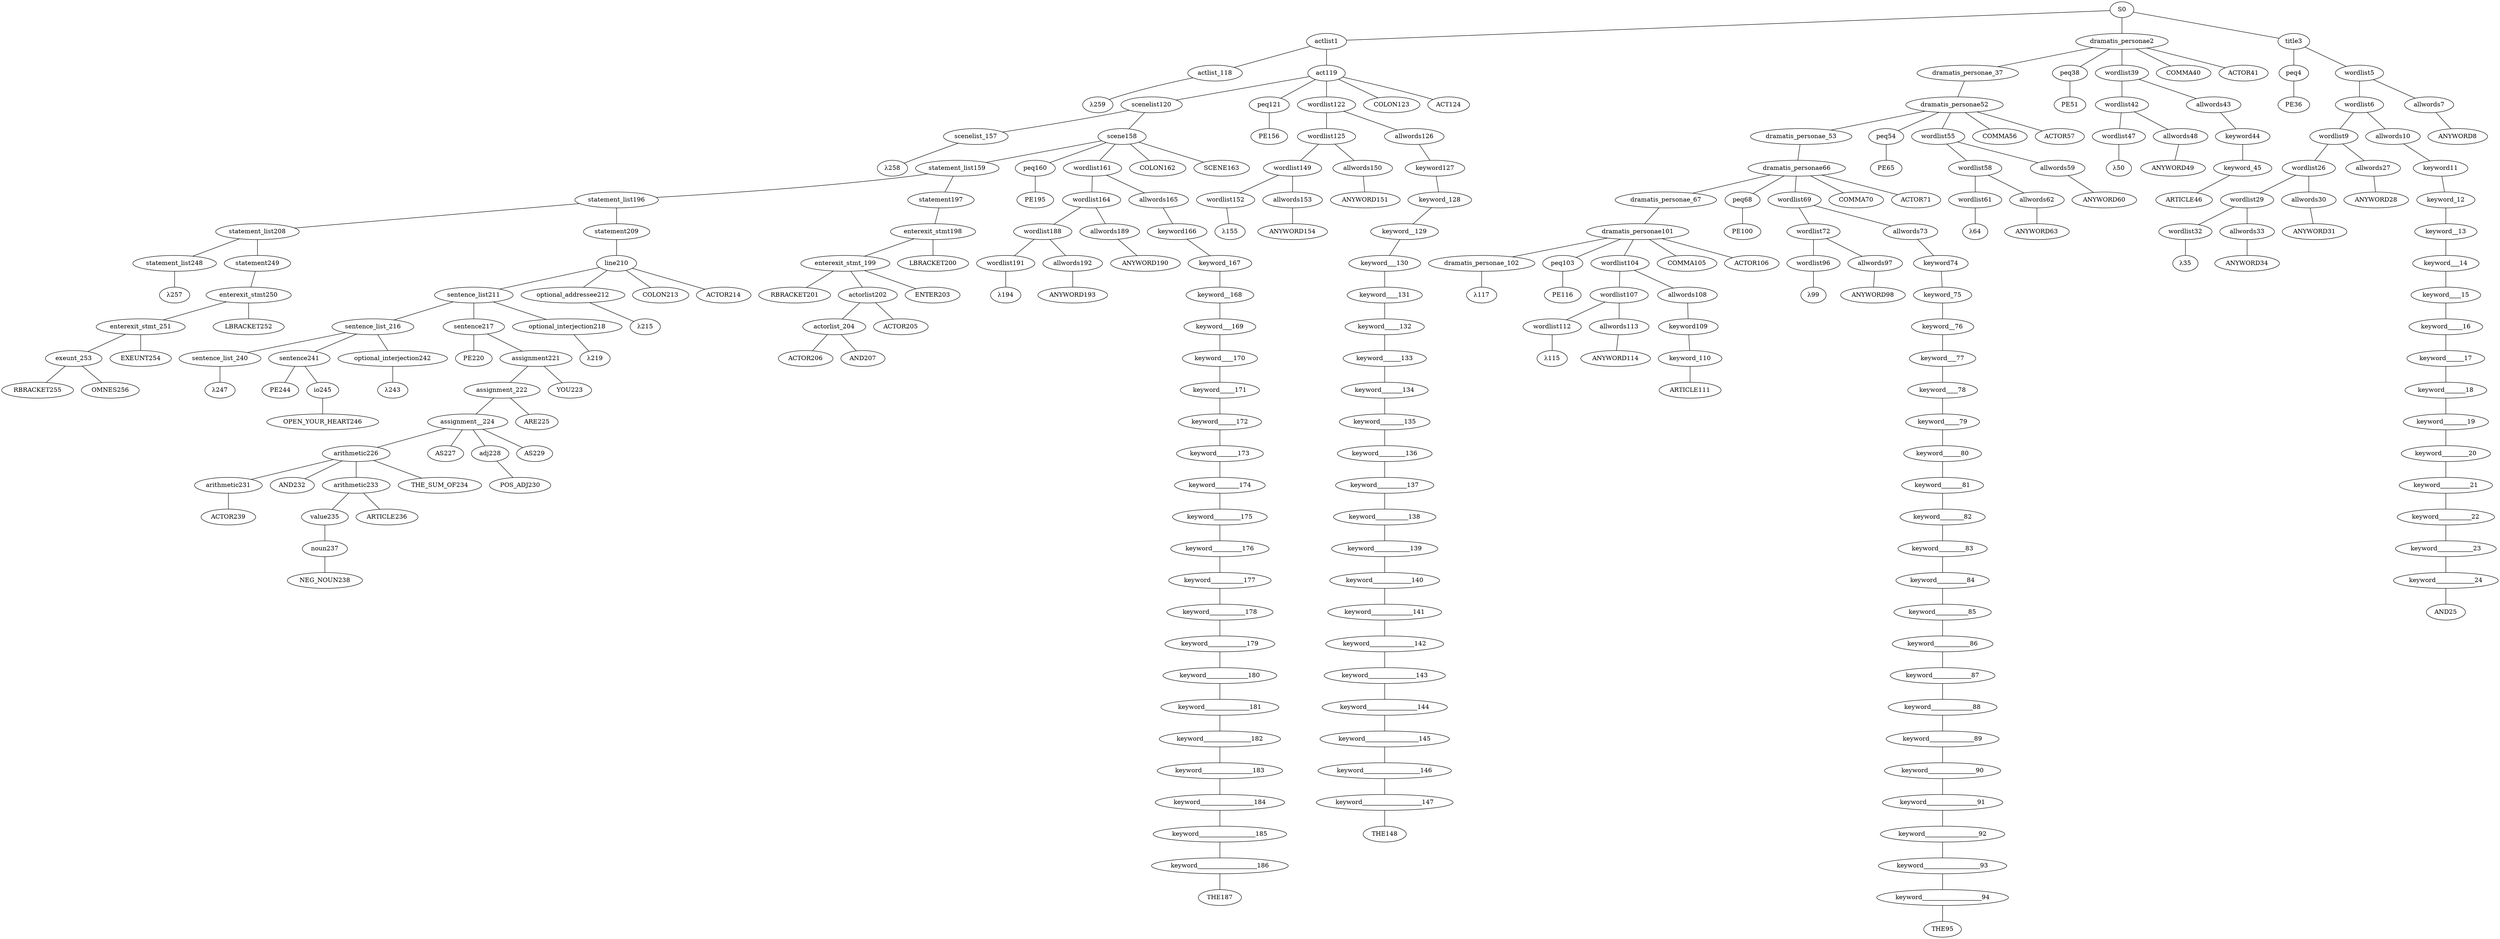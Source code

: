 strict graph {
	S0 -- actlist1
	S0 -- dramatis_personae2
	S0 -- title3

	title3 -- peq4
	title3 -- wordlist5

	wordlist5 -- wordlist6
	wordlist5 -- allwords7

	allwords7 -- ANYWORD8


	wordlist6 -- wordlist9
	wordlist6 -- allwords10

	allwords10 -- keyword11

	keyword11 -- keyword_12

	keyword_12 -- keyword__13

	keyword__13 -- keyword___14

	keyword___14 -- keyword____15

	keyword____15 -- keyword_____16

	keyword_____16 -- keyword______17

	keyword______17 -- keyword_______18

	keyword_______18 -- keyword________19

	keyword________19 -- keyword_________20

	keyword_________20 -- keyword__________21

	keyword__________21 -- keyword___________22

	keyword___________22 -- keyword____________23

	keyword____________23 -- keyword_____________24

	keyword_____________24 -- AND25


	wordlist9 -- wordlist26
	wordlist9 -- allwords27

	allwords27 -- ANYWORD28


	wordlist26 -- wordlist29
	wordlist26 -- allwords30

	allwords30 -- ANYWORD31


	wordlist29 -- wordlist32
	wordlist29 -- allwords33

	allwords33 -- ANYWORD34


	wordlist32 -- λ35

	peq4 -- PE36


	dramatis_personae2 -- dramatis_personae_37
	dramatis_personae2 -- peq38
	dramatis_personae2 -- wordlist39
	dramatis_personae2 -- COMMA40
	dramatis_personae2 -- ACTOR41



	wordlist39 -- wordlist42
	wordlist39 -- allwords43

	allwords43 -- keyword44

	keyword44 -- keyword_45

	keyword_45 -- ARTICLE46


	wordlist42 -- wordlist47
	wordlist42 -- allwords48

	allwords48 -- ANYWORD49


	wordlist47 -- λ50

	peq38 -- PE51


	dramatis_personae_37 -- dramatis_personae52

	dramatis_personae52 -- dramatis_personae_53
	dramatis_personae52 -- peq54
	dramatis_personae52 -- wordlist55
	dramatis_personae52 -- COMMA56
	dramatis_personae52 -- ACTOR57



	wordlist55 -- wordlist58
	wordlist55 -- allwords59

	allwords59 -- ANYWORD60


	wordlist58 -- wordlist61
	wordlist58 -- allwords62

	allwords62 -- ANYWORD63


	wordlist61 -- λ64

	peq54 -- PE65


	dramatis_personae_53 -- dramatis_personae66

	dramatis_personae66 -- dramatis_personae_67
	dramatis_personae66 -- peq68
	dramatis_personae66 -- wordlist69
	dramatis_personae66 -- COMMA70
	dramatis_personae66 -- ACTOR71



	wordlist69 -- wordlist72
	wordlist69 -- allwords73

	allwords73 -- keyword74

	keyword74 -- keyword_75

	keyword_75 -- keyword__76

	keyword__76 -- keyword___77

	keyword___77 -- keyword____78

	keyword____78 -- keyword_____79

	keyword_____79 -- keyword______80

	keyword______80 -- keyword_______81

	keyword_______81 -- keyword________82

	keyword________82 -- keyword_________83

	keyword_________83 -- keyword__________84

	keyword__________84 -- keyword___________85

	keyword___________85 -- keyword____________86

	keyword____________86 -- keyword_____________87

	keyword_____________87 -- keyword______________88

	keyword______________88 -- keyword_______________89

	keyword_______________89 -- keyword________________90

	keyword________________90 -- keyword_________________91

	keyword_________________91 -- keyword__________________92

	keyword__________________92 -- keyword___________________93

	keyword___________________93 -- keyword____________________94

	keyword____________________94 -- THE95


	wordlist72 -- wordlist96
	wordlist72 -- allwords97

	allwords97 -- ANYWORD98


	wordlist96 -- λ99

	peq68 -- PE100


	dramatis_personae_67 -- dramatis_personae101

	dramatis_personae101 -- dramatis_personae_102
	dramatis_personae101 -- peq103
	dramatis_personae101 -- wordlist104
	dramatis_personae101 -- COMMA105
	dramatis_personae101 -- ACTOR106



	wordlist104 -- wordlist107
	wordlist104 -- allwords108

	allwords108 -- keyword109

	keyword109 -- keyword_110

	keyword_110 -- ARTICLE111


	wordlist107 -- wordlist112
	wordlist107 -- allwords113

	allwords113 -- ANYWORD114


	wordlist112 -- λ115

	peq103 -- PE116


	dramatis_personae_102 -- λ117

	actlist1 -- actlist_118
	actlist1 -- act119

	act119 -- scenelist120
	act119 -- peq121
	act119 -- wordlist122
	act119 -- COLON123
	act119 -- ACT124



	wordlist122 -- wordlist125
	wordlist122 -- allwords126

	allwords126 -- keyword127

	keyword127 -- keyword_128

	keyword_128 -- keyword__129

	keyword__129 -- keyword___130

	keyword___130 -- keyword____131

	keyword____131 -- keyword_____132

	keyword_____132 -- keyword______133

	keyword______133 -- keyword_______134

	keyword_______134 -- keyword________135

	keyword________135 -- keyword_________136

	keyword_________136 -- keyword__________137

	keyword__________137 -- keyword___________138

	keyword___________138 -- keyword____________139

	keyword____________139 -- keyword_____________140

	keyword_____________140 -- keyword______________141

	keyword______________141 -- keyword_______________142

	keyword_______________142 -- keyword________________143

	keyword________________143 -- keyword_________________144

	keyword_________________144 -- keyword__________________145

	keyword__________________145 -- keyword___________________146

	keyword___________________146 -- keyword____________________147

	keyword____________________147 -- THE148


	wordlist125 -- wordlist149
	wordlist125 -- allwords150

	allwords150 -- ANYWORD151


	wordlist149 -- wordlist152
	wordlist149 -- allwords153

	allwords153 -- ANYWORD154


	wordlist152 -- λ155

	peq121 -- PE156


	scenelist120 -- scenelist_157
	scenelist120 -- scene158

	scene158 -- statement_list159
	scene158 -- peq160
	scene158 -- wordlist161
	scene158 -- COLON162
	scene158 -- SCENE163



	wordlist161 -- wordlist164
	wordlist161 -- allwords165

	allwords165 -- keyword166

	keyword166 -- keyword_167

	keyword_167 -- keyword__168

	keyword__168 -- keyword___169

	keyword___169 -- keyword____170

	keyword____170 -- keyword_____171

	keyword_____171 -- keyword______172

	keyword______172 -- keyword_______173

	keyword_______173 -- keyword________174

	keyword________174 -- keyword_________175

	keyword_________175 -- keyword__________176

	keyword__________176 -- keyword___________177

	keyword___________177 -- keyword____________178

	keyword____________178 -- keyword_____________179

	keyword_____________179 -- keyword______________180

	keyword______________180 -- keyword_______________181

	keyword_______________181 -- keyword________________182

	keyword________________182 -- keyword_________________183

	keyword_________________183 -- keyword__________________184

	keyword__________________184 -- keyword___________________185

	keyword___________________185 -- keyword____________________186

	keyword____________________186 -- THE187


	wordlist164 -- wordlist188
	wordlist164 -- allwords189

	allwords189 -- ANYWORD190


	wordlist188 -- wordlist191
	wordlist188 -- allwords192

	allwords192 -- ANYWORD193


	wordlist191 -- λ194

	peq160 -- PE195


	statement_list159 -- statement_list196
	statement_list159 -- statement197

	statement197 -- enterexit_stmt198

	enterexit_stmt198 -- enterexit_stmt_199
	enterexit_stmt198 -- LBRACKET200


	enterexit_stmt_199 -- RBRACKET201
	enterexit_stmt_199 -- actorlist202
	enterexit_stmt_199 -- ENTER203


	actorlist202 -- actorlist_204
	actorlist202 -- ACTOR205


	actorlist_204 -- ACTOR206
	actorlist_204 -- AND207




	statement_list196 -- statement_list208
	statement_list196 -- statement209

	statement209 -- line210

	line210 -- sentence_list211
	line210 -- optional_addressee212
	line210 -- COLON213
	line210 -- ACTOR214



	optional_addressee212 -- λ215

	sentence_list211 -- sentence_list_216
	sentence_list211 -- sentence217
	sentence_list211 -- optional_interjection218

	optional_interjection218 -- λ219

	sentence217 -- PE220
	sentence217 -- assignment221

	assignment221 -- assignment_222
	assignment221 -- YOU223


	assignment_222 -- assignment__224
	assignment_222 -- ARE225


	assignment__224 -- arithmetic226
	assignment__224 -- AS227
	assignment__224 -- adj228
	assignment__224 -- AS229


	adj228 -- POS_ADJ230



	arithmetic226 -- arithmetic231
	arithmetic226 -- AND232
	arithmetic226 -- arithmetic233
	arithmetic226 -- THE_SUM_OF234


	arithmetic233 -- value235
	arithmetic233 -- ARTICLE236


	value235 -- noun237

	noun237 -- NEG_NOUN238



	arithmetic231 -- ACTOR239



	sentence_list_216 -- sentence_list_240
	sentence_list_216 -- sentence241
	sentence_list_216 -- optional_interjection242

	optional_interjection242 -- λ243

	sentence241 -- PE244
	sentence241 -- io245

	io245 -- OPEN_YOUR_HEART246



	sentence_list_240 -- λ247

	statement_list208 -- statement_list248
	statement_list208 -- statement249

	statement249 -- enterexit_stmt250

	enterexit_stmt250 -- enterexit_stmt_251
	enterexit_stmt250 -- LBRACKET252


	enterexit_stmt_251 -- exeunt_253
	enterexit_stmt_251 -- EXEUNT254


	exeunt_253 -- RBRACKET255
	exeunt_253 -- OMNES256



	statement_list248 -- λ257

	scenelist_157 -- λ258

	actlist_118 -- λ259


}